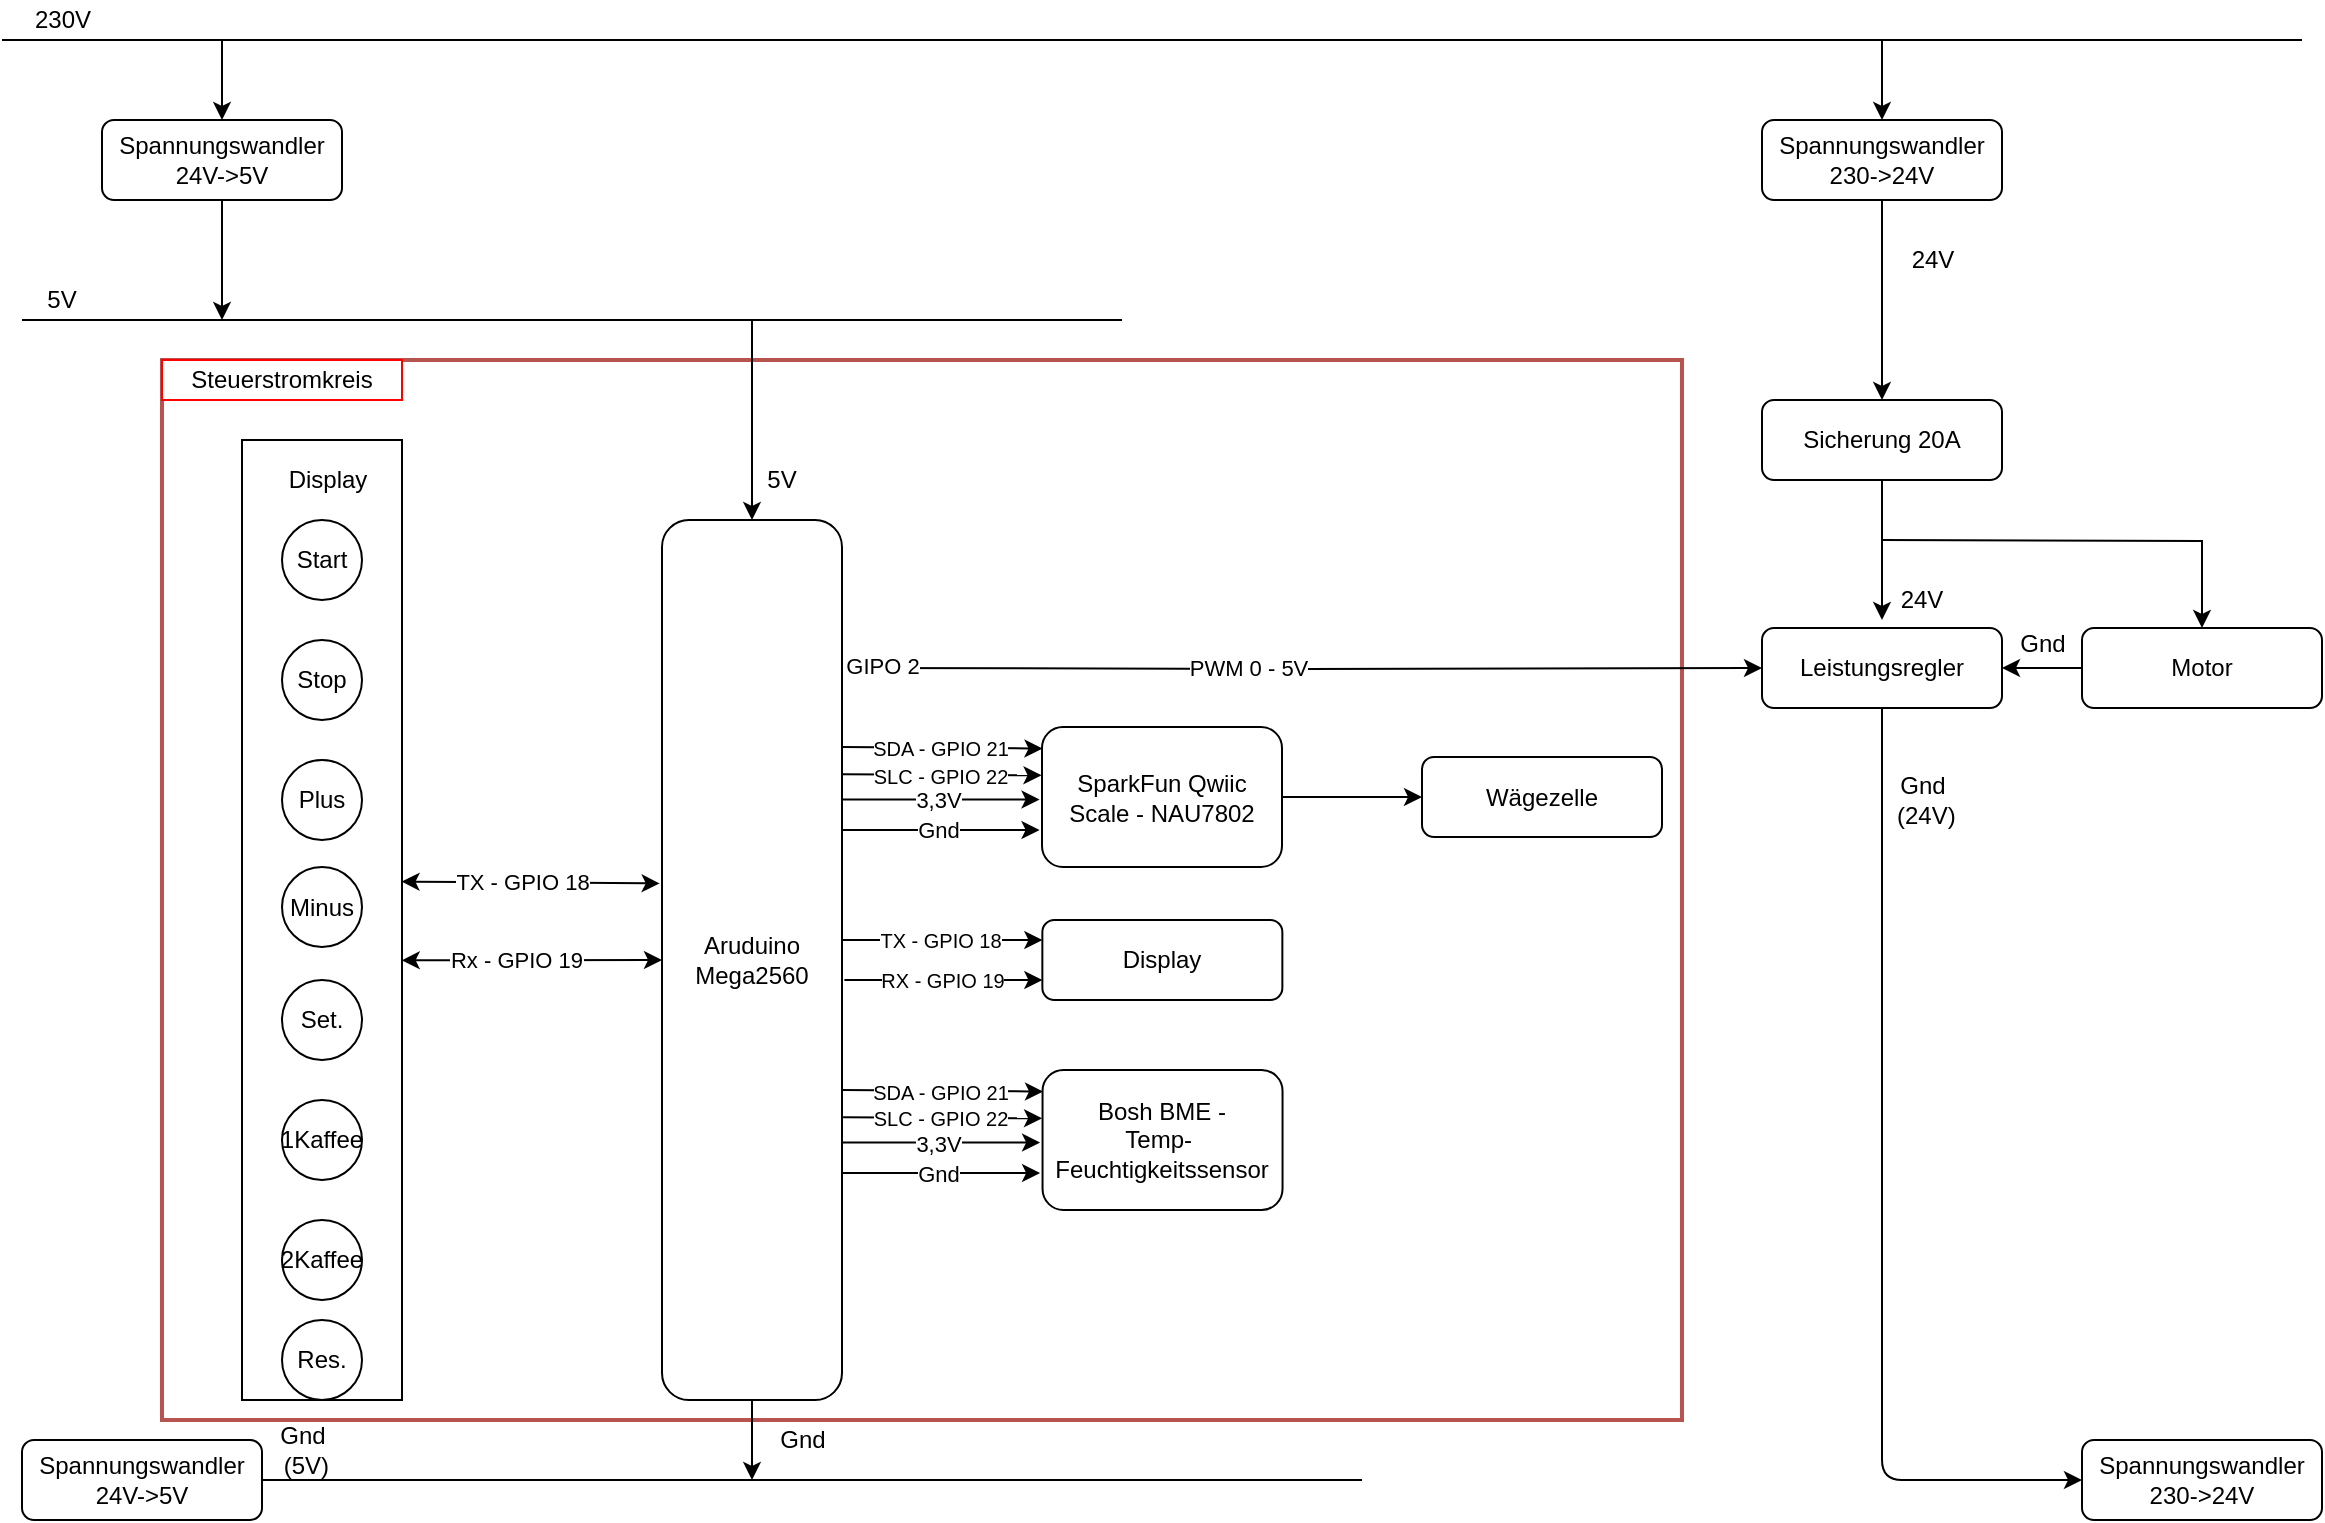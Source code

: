 <mxfile version="14.4.8" type="device"><diagram id="hQ7Wndly27tM4b3gdAib" name="Page-1"><mxGraphModel dx="1329" dy="666" grid="1" gridSize="10" guides="1" tooltips="1" connect="1" arrows="1" fold="1" page="1" pageScale="1" pageWidth="1169" pageHeight="827" math="0" shadow="0"><root><mxCell id="0"/><mxCell id="1" parent="0"/><mxCell id="wCSheFN63g5wn0Io_1a2-17" value="" style="rounded=0;whiteSpace=wrap;html=1;strokeColor=#b85450;fillColor=none;strokeWidth=2;" parent="1" vertex="1"><mxGeometry x="80" y="200" width="760" height="530" as="geometry"/></mxCell><mxCell id="Ame9IK2Hb5eWxE54qweY-2" value="Start" style="ellipse;whiteSpace=wrap;html=1;aspect=fixed;" parent="1" vertex="1"><mxGeometry x="140" y="280" width="40" height="40" as="geometry"/></mxCell><mxCell id="Ame9IK2Hb5eWxE54qweY-3" value="Stop" style="ellipse;whiteSpace=wrap;html=1;aspect=fixed;" parent="1" vertex="1"><mxGeometry x="140" y="340" width="40" height="40" as="geometry"/></mxCell><mxCell id="Ame9IK2Hb5eWxE54qweY-4" value="Plus" style="ellipse;whiteSpace=wrap;html=1;aspect=fixed;" parent="1" vertex="1"><mxGeometry x="140" y="400" width="40" height="40" as="geometry"/></mxCell><mxCell id="Ame9IK2Hb5eWxE54qweY-5" value="Minus" style="ellipse;whiteSpace=wrap;html=1;aspect=fixed;" parent="1" vertex="1"><mxGeometry x="140" y="453.5" width="40" height="40" as="geometry"/></mxCell><mxCell id="Ame9IK2Hb5eWxE54qweY-6" value="1Kaffee" style="ellipse;whiteSpace=wrap;html=1;aspect=fixed;direction=south;" parent="1" vertex="1"><mxGeometry x="140" y="570" width="40" height="40" as="geometry"/></mxCell><mxCell id="Ame9IK2Hb5eWxE54qweY-7" value="Set." style="ellipse;whiteSpace=wrap;html=1;aspect=fixed;direction=south;" parent="1" vertex="1"><mxGeometry x="140" y="510" width="40" height="40" as="geometry"/></mxCell><mxCell id="Ame9IK2Hb5eWxE54qweY-10" value="Aruduino Mega2560" style="rounded=1;whiteSpace=wrap;html=1;" parent="1" vertex="1"><mxGeometry x="330" y="280" width="90" height="440" as="geometry"/></mxCell><mxCell id="Ame9IK2Hb5eWxE54qweY-33" value="" style="edgeStyle=orthogonalEdgeStyle;rounded=0;orthogonalLoop=1;jettySize=auto;html=1;entryX=0;entryY=0.5;entryDx=0;entryDy=0;" parent="1" target="Ame9IK2Hb5eWxE54qweY-32" edge="1"><mxGeometry relative="1" as="geometry"><mxPoint x="422" y="354" as="sourcePoint"/><Array as="points"/></mxGeometry></mxCell><mxCell id="JVyvbdn1gyu4MgBbBytC-4" value="PWM 0 - 5V" style="edgeLabel;html=1;align=center;verticalAlign=middle;resizable=0;points=[];" parent="Ame9IK2Hb5eWxE54qweY-33" vertex="1" connectable="0"><mxGeometry x="-0.125" y="1" relative="1" as="geometry"><mxPoint as="offset"/></mxGeometry></mxCell><mxCell id="O63r6q2yN-uTtLAKo8EM-1" value="GIPO 2" style="edgeLabel;html=1;align=center;verticalAlign=middle;resizable=0;points=[];" parent="Ame9IK2Hb5eWxE54qweY-33" vertex="1" connectable="0"><mxGeometry x="-0.924" y="1" relative="1" as="geometry"><mxPoint as="offset"/></mxGeometry></mxCell><mxCell id="Ame9IK2Hb5eWxE54qweY-35" value="" style="edgeStyle=orthogonalEdgeStyle;rounded=0;orthogonalLoop=1;jettySize=auto;html=1;" parent="1" source="Ame9IK2Hb5eWxE54qweY-20" target="Ame9IK2Hb5eWxE54qweY-23" edge="1"><mxGeometry relative="1" as="geometry"/></mxCell><mxCell id="Ame9IK2Hb5eWxE54qweY-20" value="SparkFun Qwiic Scale - NAU7802" style="rounded=1;whiteSpace=wrap;html=1;" parent="1" vertex="1"><mxGeometry x="520" y="383.5" width="120" height="70" as="geometry"/></mxCell><mxCell id="Ame9IK2Hb5eWxE54qweY-22" value="Motor" style="rounded=1;whiteSpace=wrap;html=1;" parent="1" vertex="1"><mxGeometry x="1040" y="334" width="120" height="40" as="geometry"/></mxCell><mxCell id="Ame9IK2Hb5eWxE54qweY-23" value="Wägezelle" style="rounded=1;whiteSpace=wrap;html=1;" parent="1" vertex="1"><mxGeometry x="710" y="398.5" width="120" height="40" as="geometry"/></mxCell><mxCell id="Ame9IK2Hb5eWxE54qweY-25" value="" style="endArrow=classic;html=1;exitX=0.997;exitY=0.258;exitDx=0;exitDy=0;exitPerimeter=0;entryX=0.002;entryY=0.154;entryDx=0;entryDy=0;entryPerimeter=0;" parent="1" source="Ame9IK2Hb5eWxE54qweY-10" target="Ame9IK2Hb5eWxE54qweY-20" edge="1"><mxGeometry width="50" height="50" relative="1" as="geometry"><mxPoint x="460" y="440" as="sourcePoint"/><mxPoint x="510" y="390" as="targetPoint"/></mxGeometry></mxCell><mxCell id="Ame9IK2Hb5eWxE54qweY-26" value="&lt;font style=&quot;font-size: 10px&quot;&gt;SDA - &lt;span class=&quot;rnthl rntclblue&quot;&gt;GPIO 21&lt;/span&gt;&lt;/font&gt;" style="edgeLabel;html=1;align=center;verticalAlign=middle;resizable=0;points=[];" parent="Ame9IK2Hb5eWxE54qweY-25" vertex="1" connectable="0"><mxGeometry x="-0.177" relative="1" as="geometry"><mxPoint x="7.12" as="offset"/></mxGeometry></mxCell><mxCell id="Ame9IK2Hb5eWxE54qweY-32" value="Leistungsregler" style="rounded=1;whiteSpace=wrap;html=1;" parent="1" vertex="1"><mxGeometry x="880" y="334" width="120" height="40" as="geometry"/></mxCell><mxCell id="Ame9IK2Hb5eWxE54qweY-38" value="Display" style="rounded=1;whiteSpace=wrap;html=1;" parent="1" vertex="1"><mxGeometry x="520.18" y="480" width="120" height="40" as="geometry"/></mxCell><mxCell id="Ame9IK2Hb5eWxE54qweY-39" value="" style="endArrow=classic;html=1;entryX=0;entryY=0.25;entryDx=0;entryDy=0;exitX=0.998;exitY=0.659;exitDx=0;exitDy=0;exitPerimeter=0;" parent="1" target="Ame9IK2Hb5eWxE54qweY-38" edge="1"><mxGeometry width="50" height="50" relative="1" as="geometry"><mxPoint x="420.0" y="489.96" as="sourcePoint"/><mxPoint x="520.18" y="420" as="targetPoint"/></mxGeometry></mxCell><mxCell id="Ame9IK2Hb5eWxE54qweY-40" value="TX - GPIO 18" style="edgeLabel;html=1;align=center;verticalAlign=middle;resizable=0;points=[];fontSize=10;" parent="Ame9IK2Hb5eWxE54qweY-39" vertex="1" connectable="0"><mxGeometry x="-0.177" relative="1" as="geometry"><mxPoint x="8.09" as="offset"/></mxGeometry></mxCell><mxCell id="Ame9IK2Hb5eWxE54qweY-41" value="" style="endArrow=classic;html=1;entryX=0;entryY=0.75;entryDx=0;entryDy=0;" parent="1" target="Ame9IK2Hb5eWxE54qweY-38" edge="1"><mxGeometry width="50" height="50" relative="1" as="geometry"><mxPoint x="421.18" y="510" as="sourcePoint"/><mxPoint x="520.18" y="490" as="targetPoint"/></mxGeometry></mxCell><mxCell id="Ame9IK2Hb5eWxE54qweY-42" value="RX - GPIO 19" style="edgeLabel;html=1;align=center;verticalAlign=middle;resizable=0;points=[];fontSize=10;" parent="Ame9IK2Hb5eWxE54qweY-41" vertex="1" connectable="0"><mxGeometry x="-0.177" relative="1" as="geometry"><mxPoint x="8.09" as="offset"/></mxGeometry></mxCell><mxCell id="V5ek-niQuR1ns8x7mrGZ-1" value="2Kaffee" style="ellipse;whiteSpace=wrap;html=1;aspect=fixed;direction=south;" parent="1" vertex="1"><mxGeometry x="140" y="630" width="40" height="40" as="geometry"/></mxCell><mxCell id="V5ek-niQuR1ns8x7mrGZ-4" value="Res." style="ellipse;whiteSpace=wrap;html=1;aspect=fixed;direction=south;" parent="1" vertex="1"><mxGeometry x="140" y="680" width="40" height="40" as="geometry"/></mxCell><mxCell id="2xJvPCaY_P-yCxz1mH0P-6" value="" style="endArrow=classic;html=1;entryX=-0.002;entryY=0.345;entryDx=0;entryDy=0;exitX=1.003;exitY=0.289;exitDx=0;exitDy=0;exitPerimeter=0;entryPerimeter=0;" parent="1" source="Ame9IK2Hb5eWxE54qweY-10" target="Ame9IK2Hb5eWxE54qweY-20" edge="1"><mxGeometry width="50" height="50" relative="1" as="geometry"><mxPoint x="421" y="436" as="sourcePoint"/><mxPoint x="520" y="410" as="targetPoint"/></mxGeometry></mxCell><mxCell id="2xJvPCaY_P-yCxz1mH0P-7" value="&lt;font style=&quot;font-size: 10px&quot;&gt;SLC - &lt;span class=&quot;rnthl rntclblue&quot;&gt;GPIO 22&lt;/span&gt;&lt;/font&gt;" style="edgeLabel;html=1;align=center;verticalAlign=middle;resizable=0;points=[];" parent="2xJvPCaY_P-yCxz1mH0P-6" vertex="1" connectable="0"><mxGeometry x="-0.177" relative="1" as="geometry"><mxPoint x="7.12" as="offset"/></mxGeometry></mxCell><mxCell id="2xJvPCaY_P-yCxz1mH0P-9" value="&lt;div&gt;Steuerstromkreis&lt;/div&gt;" style="text;html=1;align=center;verticalAlign=middle;whiteSpace=wrap;rounded=0;fillColor=#FFFFFF;strokeColor=#FF0000;" parent="1" vertex="1"><mxGeometry x="80" y="200" width="120" height="20" as="geometry"/></mxCell><mxCell id="2xJvPCaY_P-yCxz1mH0P-10" value="&lt;div&gt;Spannungswandler 230-&amp;gt;24V&lt;/div&gt;" style="rounded=1;whiteSpace=wrap;html=1;" parent="1" vertex="1"><mxGeometry x="880" y="80" width="120" height="40" as="geometry"/></mxCell><mxCell id="2xJvPCaY_P-yCxz1mH0P-11" value="&lt;div&gt;Spannungswandler 24V-&amp;gt;5V&lt;br&gt;&lt;/div&gt;" style="rounded=1;whiteSpace=wrap;html=1;" parent="1" vertex="1"><mxGeometry x="50" y="80" width="120" height="40" as="geometry"/></mxCell><mxCell id="2xJvPCaY_P-yCxz1mH0P-12" value="" style="endArrow=classic;html=1;entryX=0.5;entryY=0;entryDx=0;entryDy=0;" parent="1" target="2xJvPCaY_P-yCxz1mH0P-10" edge="1"><mxGeometry width="50" height="50" relative="1" as="geometry"><mxPoint x="940" y="40" as="sourcePoint"/><mxPoint x="50" y="60" as="targetPoint"/></mxGeometry></mxCell><mxCell id="2xJvPCaY_P-yCxz1mH0P-13" value="&lt;div&gt;230V&lt;/div&gt;" style="text;html=1;align=center;verticalAlign=middle;resizable=0;points=[];autosize=1;" parent="1" vertex="1"><mxGeometry x="10" y="20" width="40" height="20" as="geometry"/></mxCell><mxCell id="2xJvPCaY_P-yCxz1mH0P-14" value="" style="endArrow=none;html=1;" parent="1" edge="1"><mxGeometry width="50" height="50" relative="1" as="geometry"><mxPoint y="40" as="sourcePoint"/><mxPoint x="1150" y="40" as="targetPoint"/></mxGeometry></mxCell><mxCell id="2xJvPCaY_P-yCxz1mH0P-15" value="" style="endArrow=classic;html=1;exitX=0.5;exitY=1;exitDx=0;exitDy=0;entryX=0.5;entryY=0;entryDx=0;entryDy=0;" parent="1" source="2xJvPCaY_P-yCxz1mH0P-10" target="25ArzrhsO9CAqMvDC_8y-3" edge="1"><mxGeometry width="50" height="50" relative="1" as="geometry"><mxPoint x="230" y="110" as="sourcePoint"/><mxPoint x="940" y="160" as="targetPoint"/></mxGeometry></mxCell><mxCell id="2xJvPCaY_P-yCxz1mH0P-18" value="" style="endArrow=classic;html=1;exitX=0.5;exitY=1;exitDx=0;exitDy=0;" parent="1" source="2xJvPCaY_P-yCxz1mH0P-11" edge="1"><mxGeometry width="50" height="50" relative="1" as="geometry"><mxPoint x="160" y="270" as="sourcePoint"/><mxPoint x="110" y="180" as="targetPoint"/></mxGeometry></mxCell><mxCell id="2xJvPCaY_P-yCxz1mH0P-19" value="" style="endArrow=classic;html=1;entryX=0.5;entryY=0;entryDx=0;entryDy=0;" parent="1" target="2xJvPCaY_P-yCxz1mH0P-11" edge="1"><mxGeometry width="50" height="50" relative="1" as="geometry"><mxPoint x="110" y="40" as="sourcePoint"/><mxPoint x="160" y="290" as="targetPoint"/></mxGeometry></mxCell><mxCell id="2xJvPCaY_P-yCxz1mH0P-20" value="" style="endArrow=none;html=1;" parent="1" edge="1"><mxGeometry width="50" height="50" relative="1" as="geometry"><mxPoint x="10" y="180" as="sourcePoint"/><mxPoint x="560" y="180" as="targetPoint"/></mxGeometry></mxCell><mxCell id="2xJvPCaY_P-yCxz1mH0P-21" value="5V" style="text;html=1;strokeColor=none;fillColor=none;align=center;verticalAlign=middle;whiteSpace=wrap;rounded=0;" parent="1" vertex="1"><mxGeometry x="10" y="160" width="40" height="20" as="geometry"/></mxCell><mxCell id="2xJvPCaY_P-yCxz1mH0P-22" value="" style="endArrow=classic;html=1;entryX=0.5;entryY=0;entryDx=0;entryDy=0;" parent="1" target="Ame9IK2Hb5eWxE54qweY-10" edge="1"><mxGeometry width="50" height="50" relative="1" as="geometry"><mxPoint x="375" y="180" as="sourcePoint"/><mxPoint x="370" y="190" as="targetPoint"/></mxGeometry></mxCell><mxCell id="2xJvPCaY_P-yCxz1mH0P-24" value="5V" style="text;html=1;strokeColor=none;fillColor=none;align=center;verticalAlign=middle;whiteSpace=wrap;rounded=0;" parent="1" vertex="1"><mxGeometry x="370" y="250" width="40" height="20" as="geometry"/></mxCell><mxCell id="2xJvPCaY_P-yCxz1mH0P-27" value="24V" style="text;html=1;strokeColor=none;fillColor=none;align=center;verticalAlign=middle;whiteSpace=wrap;rounded=0;" parent="1" vertex="1"><mxGeometry x="940" y="310" width="40" height="20" as="geometry"/></mxCell><mxCell id="2xJvPCaY_P-yCxz1mH0P-31" value="&lt;div&gt;Gnd&lt;/div&gt;&amp;nbsp;(5V)" style="text;html=1;align=center;verticalAlign=middle;resizable=0;points=[];autosize=1;" parent="1" vertex="1"><mxGeometry x="130" y="730" width="40" height="30" as="geometry"/></mxCell><mxCell id="2xJvPCaY_P-yCxz1mH0P-32" value="" style="endArrow=classic;html=1;exitX=0.5;exitY=1;exitDx=0;exitDy=0;" parent="1" source="Ame9IK2Hb5eWxE54qweY-10" edge="1"><mxGeometry width="50" height="50" relative="1" as="geometry"><mxPoint x="370" y="720" as="sourcePoint"/><mxPoint x="375" y="760" as="targetPoint"/></mxGeometry></mxCell><mxCell id="2xJvPCaY_P-yCxz1mH0P-35" value="" style="endArrow=classic;html=1;exitX=0.5;exitY=1;exitDx=0;exitDy=0;entryX=0;entryY=0.5;entryDx=0;entryDy=0;" parent="1" source="Ame9IK2Hb5eWxE54qweY-32" target="25ArzrhsO9CAqMvDC_8y-10" edge="1"><mxGeometry width="50" height="50" relative="1" as="geometry"><mxPoint x="950" y="420" as="sourcePoint"/><mxPoint x="940" y="770" as="targetPoint"/><Array as="points"><mxPoint x="940" y="760"/></Array></mxGeometry></mxCell><mxCell id="2xJvPCaY_P-yCxz1mH0P-36" value="&lt;div&gt;Gnd&lt;/div&gt;" style="text;html=1;align=center;verticalAlign=middle;resizable=0;points=[];autosize=1;" parent="1" vertex="1"><mxGeometry x="380" y="730" width="40" height="20" as="geometry"/></mxCell><mxCell id="2xJvPCaY_P-yCxz1mH0P-38" value="&lt;div&gt;Gnd&lt;/div&gt;&amp;nbsp;(24V)" style="text;html=1;align=center;verticalAlign=middle;resizable=0;points=[];autosize=1;" parent="1" vertex="1"><mxGeometry x="935" y="405" width="50" height="30" as="geometry"/></mxCell><mxCell id="25ArzrhsO9CAqMvDC_8y-4" value="" style="edgeStyle=orthogonalEdgeStyle;rounded=0;orthogonalLoop=1;jettySize=auto;html=1;" parent="1" target="Ame9IK2Hb5eWxE54qweY-22" edge="1"><mxGeometry relative="1" as="geometry"><mxPoint x="940" y="290" as="sourcePoint"/></mxGeometry></mxCell><mxCell id="25ArzrhsO9CAqMvDC_8y-7" value="" style="edgeStyle=orthogonalEdgeStyle;rounded=0;orthogonalLoop=1;jettySize=auto;html=1;" parent="1" source="25ArzrhsO9CAqMvDC_8y-3" edge="1"><mxGeometry relative="1" as="geometry"><mxPoint x="940" y="330" as="targetPoint"/></mxGeometry></mxCell><mxCell id="25ArzrhsO9CAqMvDC_8y-3" value="Sicherung 20A" style="rounded=1;whiteSpace=wrap;html=1;" parent="1" vertex="1"><mxGeometry x="880" y="220" width="120" height="40" as="geometry"/></mxCell><mxCell id="25ArzrhsO9CAqMvDC_8y-5" value="" style="endArrow=classic;html=1;entryX=1;entryY=0.5;entryDx=0;entryDy=0;exitX=0;exitY=0.5;exitDx=0;exitDy=0;" parent="1" source="Ame9IK2Hb5eWxE54qweY-22" target="Ame9IK2Hb5eWxE54qweY-32" edge="1"><mxGeometry width="50" height="50" relative="1" as="geometry"><mxPoint x="1060" y="460" as="sourcePoint"/><mxPoint x="1110" y="410" as="targetPoint"/></mxGeometry></mxCell><mxCell id="25ArzrhsO9CAqMvDC_8y-6" value="&lt;div&gt;Gnd&lt;/div&gt;&lt;div&gt;&lt;br&gt;&lt;/div&gt;" style="text;html=1;align=center;verticalAlign=middle;resizable=0;points=[];autosize=1;" parent="1" vertex="1"><mxGeometry x="1000" y="334" width="40" height="30" as="geometry"/></mxCell><mxCell id="25ArzrhsO9CAqMvDC_8y-10" value="&lt;div&gt;Spannungswandler 230-&amp;gt;24V&lt;/div&gt;" style="rounded=1;whiteSpace=wrap;html=1;" parent="1" vertex="1"><mxGeometry x="1040" y="740" width="120" height="40" as="geometry"/></mxCell><mxCell id="25ArzrhsO9CAqMvDC_8y-11" value="" style="endArrow=none;html=1;exitX=1;exitY=0.5;exitDx=0;exitDy=0;" parent="1" source="25ArzrhsO9CAqMvDC_8y-16" edge="1"><mxGeometry width="50" height="50" relative="1" as="geometry"><mxPoint x="140" y="750" as="sourcePoint"/><mxPoint x="680" y="760" as="targetPoint"/></mxGeometry></mxCell><mxCell id="25ArzrhsO9CAqMvDC_8y-14" value="24V" style="text;html=1;align=center;verticalAlign=middle;resizable=0;points=[];autosize=1;" parent="1" vertex="1"><mxGeometry x="945" y="140" width="40" height="20" as="geometry"/></mxCell><mxCell id="25ArzrhsO9CAqMvDC_8y-16" value="&lt;div&gt;Spannungswandler 24V-&amp;gt;5V&lt;br&gt;&lt;/div&gt;" style="rounded=1;whiteSpace=wrap;html=1;" parent="1" vertex="1"><mxGeometry x="10" y="740" width="120" height="40" as="geometry"/></mxCell><mxCell id="O63r6q2yN-uTtLAKo8EM-3" value="" style="endArrow=classic;html=1;entryX=0;entryY=0.5;entryDx=0;entryDy=0;exitX=0.382;exitY=0.351;exitDx=0;exitDy=0;exitPerimeter=0;" parent="1" edge="1"><mxGeometry width="50" height="50" relative="1" as="geometry"><mxPoint x="420" y="419.76" as="sourcePoint"/><mxPoint x="518.78" y="419.78" as="targetPoint"/></mxGeometry></mxCell><mxCell id="O63r6q2yN-uTtLAKo8EM-4" value="3,3V" style="edgeLabel;html=1;align=center;verticalAlign=middle;resizable=0;points=[];" parent="O63r6q2yN-uTtLAKo8EM-3" vertex="1" connectable="0"><mxGeometry x="-0.177" relative="1" as="geometry"><mxPoint x="7.12" as="offset"/></mxGeometry></mxCell><mxCell id="O63r6q2yN-uTtLAKo8EM-5" value="" style="endArrow=classic;html=1;entryX=0;entryY=0.5;entryDx=0;entryDy=0;exitX=0.382;exitY=0.351;exitDx=0;exitDy=0;exitPerimeter=0;" parent="1" edge="1"><mxGeometry width="50" height="50" relative="1" as="geometry"><mxPoint x="420" y="435" as="sourcePoint"/><mxPoint x="518.78" y="435.02" as="targetPoint"/></mxGeometry></mxCell><mxCell id="O63r6q2yN-uTtLAKo8EM-6" value="Gnd" style="edgeLabel;html=1;align=center;verticalAlign=middle;resizable=0;points=[];" parent="O63r6q2yN-uTtLAKo8EM-5" vertex="1" connectable="0"><mxGeometry x="-0.177" relative="1" as="geometry"><mxPoint x="7.12" as="offset"/></mxGeometry></mxCell><mxCell id="wCSheFN63g5wn0Io_1a2-1" value="" style="rounded=0;whiteSpace=wrap;html=1;fillColor=none;" parent="1" vertex="1"><mxGeometry x="120" y="240" width="80" height="480" as="geometry"/></mxCell><mxCell id="wCSheFN63g5wn0Io_1a2-5" value="Display" style="text;html=1;strokeColor=none;fillColor=none;align=center;verticalAlign=middle;whiteSpace=wrap;rounded=0;" parent="1" vertex="1"><mxGeometry x="142.5" y="250" width="40" height="20" as="geometry"/></mxCell><mxCell id="wCSheFN63g5wn0Io_1a2-12" value="" style="endArrow=classic;startArrow=classic;html=1;exitX=0.998;exitY=0.542;exitDx=0;exitDy=0;exitPerimeter=0;entryX=0;entryY=0.5;entryDx=0;entryDy=0;" parent="1" source="wCSheFN63g5wn0Io_1a2-1" target="Ame9IK2Hb5eWxE54qweY-10" edge="1"><mxGeometry width="50" height="50" relative="1" as="geometry"><mxPoint x="260" y="600" as="sourcePoint"/><mxPoint x="310" y="550" as="targetPoint"/></mxGeometry></mxCell><mxCell id="wCSheFN63g5wn0Io_1a2-13" value="Rx - GPIO 19" style="edgeLabel;html=1;align=center;verticalAlign=middle;resizable=0;points=[];" parent="wCSheFN63g5wn0Io_1a2-12" vertex="1" connectable="0"><mxGeometry x="-0.131" relative="1" as="geometry"><mxPoint as="offset"/></mxGeometry></mxCell><mxCell id="wCSheFN63g5wn0Io_1a2-15" value="" style="endArrow=classic;startArrow=classic;html=1;entryX=-0.013;entryY=0.413;entryDx=0;entryDy=0;entryPerimeter=0;exitX=0.997;exitY=0.46;exitDx=0;exitDy=0;exitPerimeter=0;" parent="1" source="wCSheFN63g5wn0Io_1a2-1" target="Ame9IK2Hb5eWxE54qweY-10" edge="1"><mxGeometry width="50" height="50" relative="1" as="geometry"><mxPoint x="250" y="520" as="sourcePoint"/><mxPoint x="300" y="470" as="targetPoint"/></mxGeometry></mxCell><mxCell id="wCSheFN63g5wn0Io_1a2-16" value="TX - GPIO 18" style="edgeLabel;html=1;align=center;verticalAlign=middle;resizable=0;points=[];" parent="wCSheFN63g5wn0Io_1a2-15" vertex="1" connectable="0"><mxGeometry x="-0.399" relative="1" as="geometry"><mxPoint x="21.45" as="offset"/></mxGeometry></mxCell><mxCell id="16VXAkGnTs6ALbFRSsDF-1" value="&lt;div&gt;Bosh BME - &lt;br&gt;&lt;/div&gt;&lt;div&gt;Temp-&amp;nbsp; Feuchtigkeitssensor&lt;/div&gt;" style="rounded=1;whiteSpace=wrap;html=1;" vertex="1" parent="1"><mxGeometry x="520.27" y="555" width="120" height="70" as="geometry"/></mxCell><mxCell id="16VXAkGnTs6ALbFRSsDF-2" value="" style="endArrow=classic;html=1;exitX=0.997;exitY=0.258;exitDx=0;exitDy=0;exitPerimeter=0;entryX=0.002;entryY=0.154;entryDx=0;entryDy=0;entryPerimeter=0;" edge="1" parent="1" target="16VXAkGnTs6ALbFRSsDF-1"><mxGeometry width="50" height="50" relative="1" as="geometry"><mxPoint x="420.0" y="565.02" as="sourcePoint"/><mxPoint x="510.27" y="561.5" as="targetPoint"/></mxGeometry></mxCell><mxCell id="16VXAkGnTs6ALbFRSsDF-3" value="&lt;font style=&quot;font-size: 10px&quot;&gt;SDA - &lt;span class=&quot;rnthl rntclblue&quot;&gt;GPIO 21&lt;/span&gt;&lt;/font&gt;" style="edgeLabel;html=1;align=center;verticalAlign=middle;resizable=0;points=[];" vertex="1" connectable="0" parent="16VXAkGnTs6ALbFRSsDF-2"><mxGeometry x="-0.177" relative="1" as="geometry"><mxPoint x="7.12" as="offset"/></mxGeometry></mxCell><mxCell id="16VXAkGnTs6ALbFRSsDF-4" value="" style="endArrow=classic;html=1;entryX=-0.002;entryY=0.345;entryDx=0;entryDy=0;exitX=1.003;exitY=0.289;exitDx=0;exitDy=0;exitPerimeter=0;entryPerimeter=0;" edge="1" parent="1" target="16VXAkGnTs6ALbFRSsDF-1"><mxGeometry width="50" height="50" relative="1" as="geometry"><mxPoint x="420.54" y="578.66" as="sourcePoint"/><mxPoint x="520.27" y="581.5" as="targetPoint"/></mxGeometry></mxCell><mxCell id="16VXAkGnTs6ALbFRSsDF-5" value="&lt;font style=&quot;font-size: 10px&quot;&gt;SLC - &lt;span class=&quot;rnthl rntclblue&quot;&gt;GPIO 22&lt;/span&gt;&lt;/font&gt;" style="edgeLabel;html=1;align=center;verticalAlign=middle;resizable=0;points=[];" vertex="1" connectable="0" parent="16VXAkGnTs6ALbFRSsDF-4"><mxGeometry x="-0.177" relative="1" as="geometry"><mxPoint x="7.12" as="offset"/></mxGeometry></mxCell><mxCell id="16VXAkGnTs6ALbFRSsDF-6" value="" style="endArrow=classic;html=1;entryX=0;entryY=0.5;entryDx=0;entryDy=0;exitX=0.382;exitY=0.351;exitDx=0;exitDy=0;exitPerimeter=0;" edge="1" parent="1"><mxGeometry width="50" height="50" relative="1" as="geometry"><mxPoint x="420.27" y="591.26" as="sourcePoint"/><mxPoint x="519.05" y="591.28" as="targetPoint"/></mxGeometry></mxCell><mxCell id="16VXAkGnTs6ALbFRSsDF-7" value="3,3V" style="edgeLabel;html=1;align=center;verticalAlign=middle;resizable=0;points=[];" vertex="1" connectable="0" parent="16VXAkGnTs6ALbFRSsDF-6"><mxGeometry x="-0.177" relative="1" as="geometry"><mxPoint x="7.12" as="offset"/></mxGeometry></mxCell><mxCell id="16VXAkGnTs6ALbFRSsDF-8" value="" style="endArrow=classic;html=1;entryX=0;entryY=0.5;entryDx=0;entryDy=0;exitX=0.382;exitY=0.351;exitDx=0;exitDy=0;exitPerimeter=0;" edge="1" parent="1"><mxGeometry width="50" height="50" relative="1" as="geometry"><mxPoint x="420.27" y="606.5" as="sourcePoint"/><mxPoint x="519.05" y="606.52" as="targetPoint"/></mxGeometry></mxCell><mxCell id="16VXAkGnTs6ALbFRSsDF-9" value="Gnd" style="edgeLabel;html=1;align=center;verticalAlign=middle;resizable=0;points=[];" vertex="1" connectable="0" parent="16VXAkGnTs6ALbFRSsDF-8"><mxGeometry x="-0.177" relative="1" as="geometry"><mxPoint x="7.12" as="offset"/></mxGeometry></mxCell></root></mxGraphModel></diagram></mxfile>